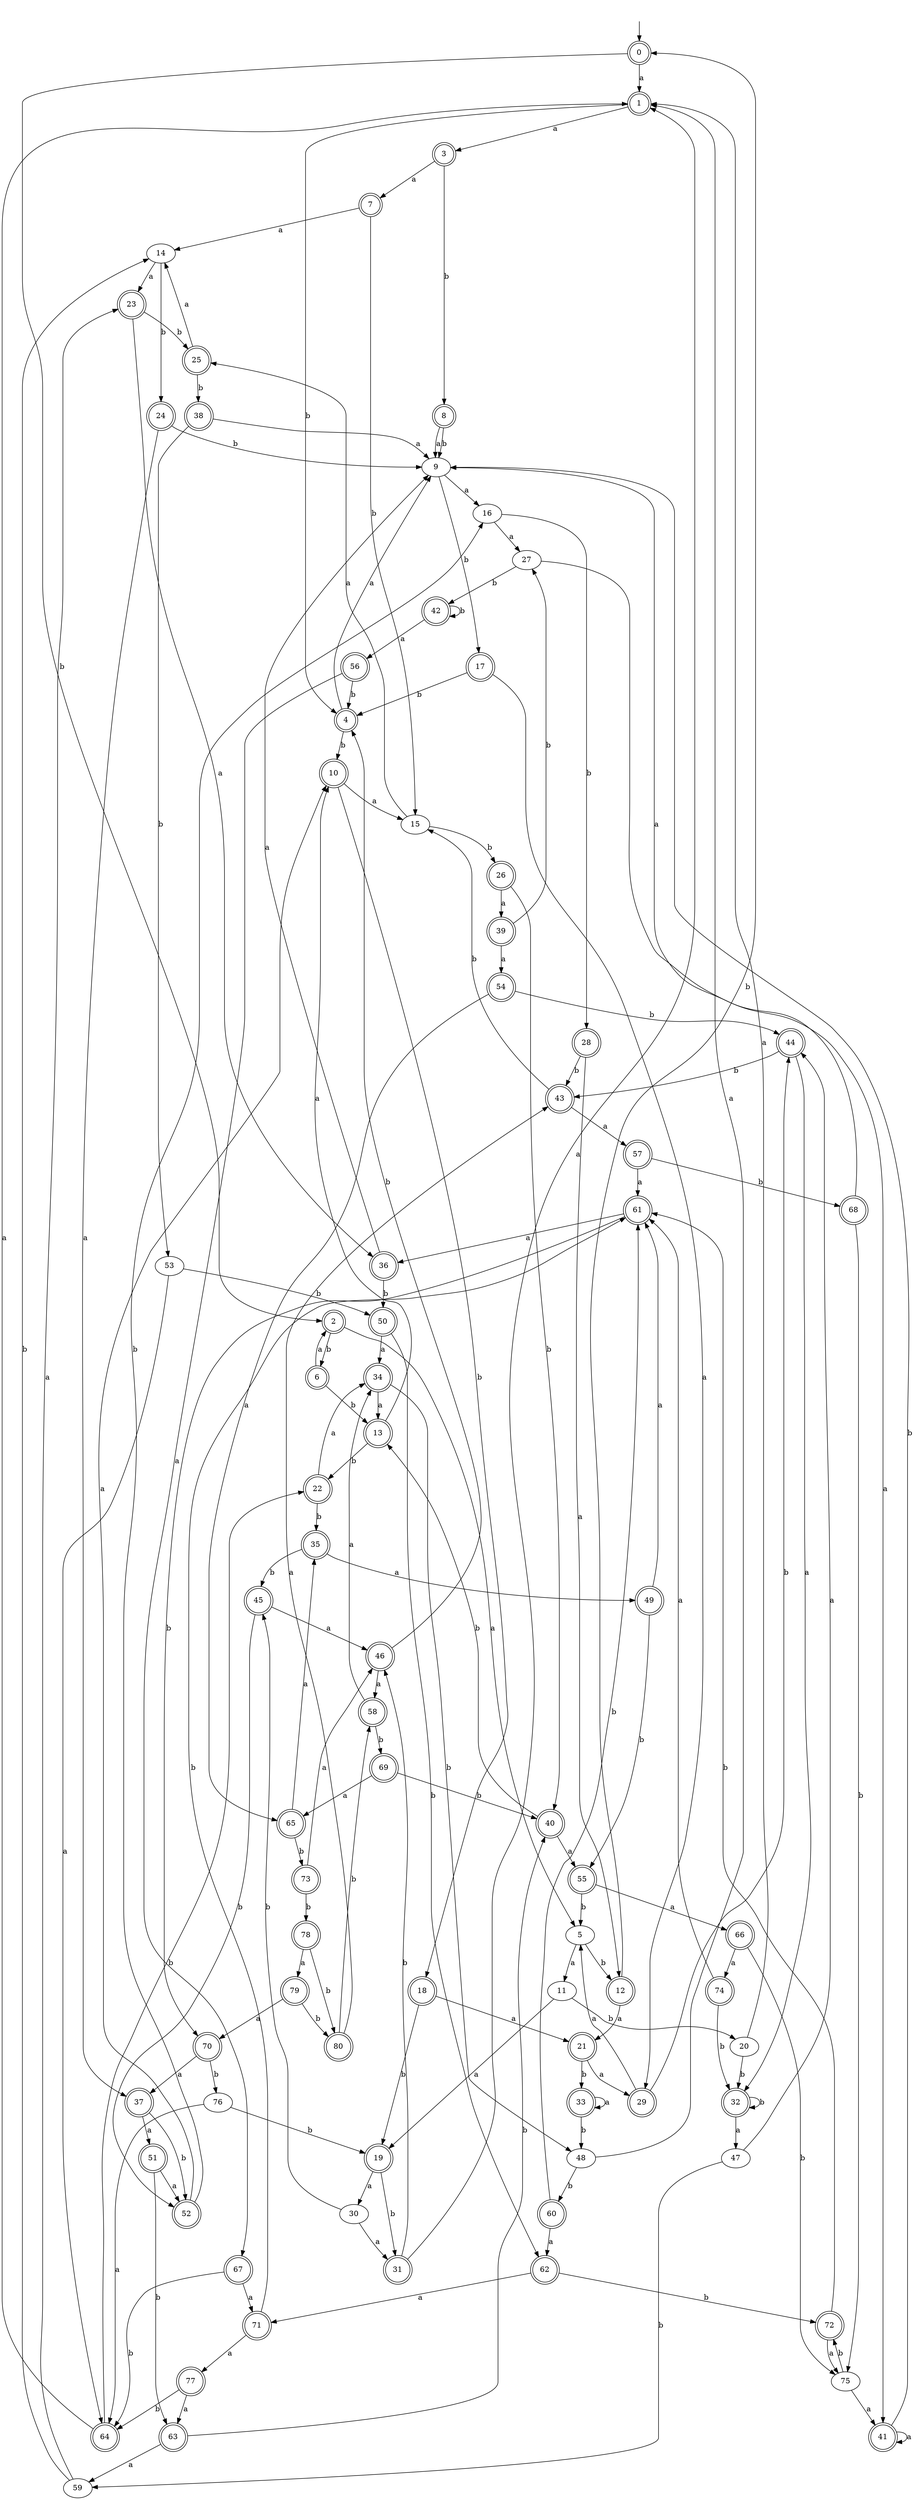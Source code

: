 digraph RandomDFA {
  __start0 [label="", shape=none];
  __start0 -> 0 [label=""];
  0 [shape=circle] [shape=doublecircle]
  0 -> 1 [label="a"]
  0 -> 2 [label="b"]
  1 [shape=doublecircle]
  1 -> 3 [label="a"]
  1 -> 4 [label="b"]
  2 [shape=doublecircle]
  2 -> 5 [label="a"]
  2 -> 6 [label="b"]
  3 [shape=doublecircle]
  3 -> 7 [label="a"]
  3 -> 8 [label="b"]
  4 [shape=doublecircle]
  4 -> 9 [label="a"]
  4 -> 10 [label="b"]
  5
  5 -> 11 [label="a"]
  5 -> 12 [label="b"]
  6 [shape=doublecircle]
  6 -> 2 [label="a"]
  6 -> 13 [label="b"]
  7 [shape=doublecircle]
  7 -> 14 [label="a"]
  7 -> 15 [label="b"]
  8 [shape=doublecircle]
  8 -> 9 [label="a"]
  8 -> 9 [label="b"]
  9
  9 -> 16 [label="a"]
  9 -> 17 [label="b"]
  10 [shape=doublecircle]
  10 -> 15 [label="a"]
  10 -> 18 [label="b"]
  11
  11 -> 19 [label="a"]
  11 -> 20 [label="b"]
  12 [shape=doublecircle]
  12 -> 21 [label="a"]
  12 -> 0 [label="b"]
  13 [shape=doublecircle]
  13 -> 10 [label="a"]
  13 -> 22 [label="b"]
  14
  14 -> 23 [label="a"]
  14 -> 24 [label="b"]
  15
  15 -> 25 [label="a"]
  15 -> 26 [label="b"]
  16
  16 -> 27 [label="a"]
  16 -> 28 [label="b"]
  17 [shape=doublecircle]
  17 -> 29 [label="a"]
  17 -> 4 [label="b"]
  18 [shape=doublecircle]
  18 -> 21 [label="a"]
  18 -> 19 [label="b"]
  19 [shape=doublecircle]
  19 -> 30 [label="a"]
  19 -> 31 [label="b"]
  20
  20 -> 1 [label="a"]
  20 -> 32 [label="b"]
  21 [shape=doublecircle]
  21 -> 29 [label="a"]
  21 -> 33 [label="b"]
  22 [shape=doublecircle]
  22 -> 34 [label="a"]
  22 -> 35 [label="b"]
  23 [shape=doublecircle]
  23 -> 36 [label="a"]
  23 -> 25 [label="b"]
  24 [shape=doublecircle]
  24 -> 37 [label="a"]
  24 -> 9 [label="b"]
  25 [shape=doublecircle]
  25 -> 14 [label="a"]
  25 -> 38 [label="b"]
  26 [shape=doublecircle]
  26 -> 39 [label="a"]
  26 -> 40 [label="b"]
  27
  27 -> 41 [label="a"]
  27 -> 42 [label="b"]
  28 [shape=doublecircle]
  28 -> 12 [label="a"]
  28 -> 43 [label="b"]
  29 [shape=doublecircle]
  29 -> 5 [label="a"]
  29 -> 44 [label="b"]
  30
  30 -> 31 [label="a"]
  30 -> 45 [label="b"]
  31 [shape=doublecircle]
  31 -> 1 [label="a"]
  31 -> 46 [label="b"]
  32 [shape=doublecircle]
  32 -> 47 [label="a"]
  32 -> 32 [label="b"]
  33 [shape=doublecircle]
  33 -> 33 [label="a"]
  33 -> 48 [label="b"]
  34 [shape=doublecircle]
  34 -> 13 [label="a"]
  34 -> 48 [label="b"]
  35 [shape=doublecircle]
  35 -> 49 [label="a"]
  35 -> 45 [label="b"]
  36 [shape=doublecircle]
  36 -> 9 [label="a"]
  36 -> 50 [label="b"]
  37 [shape=doublecircle]
  37 -> 51 [label="a"]
  37 -> 52 [label="b"]
  38 [shape=doublecircle]
  38 -> 9 [label="a"]
  38 -> 53 [label="b"]
  39 [shape=doublecircle]
  39 -> 54 [label="a"]
  39 -> 27 [label="b"]
  40 [shape=doublecircle]
  40 -> 55 [label="a"]
  40 -> 13 [label="b"]
  41 [shape=doublecircle]
  41 -> 41 [label="a"]
  41 -> 9 [label="b"]
  42 [shape=doublecircle]
  42 -> 56 [label="a"]
  42 -> 42 [label="b"]
  43 [shape=doublecircle]
  43 -> 57 [label="a"]
  43 -> 15 [label="b"]
  44 [shape=doublecircle]
  44 -> 32 [label="a"]
  44 -> 43 [label="b"]
  45 [shape=doublecircle]
  45 -> 46 [label="a"]
  45 -> 52 [label="b"]
  46 [shape=doublecircle]
  46 -> 58 [label="a"]
  46 -> 4 [label="b"]
  47
  47 -> 44 [label="a"]
  47 -> 59 [label="b"]
  48
  48 -> 1 [label="a"]
  48 -> 60 [label="b"]
  49 [shape=doublecircle]
  49 -> 61 [label="a"]
  49 -> 55 [label="b"]
  50 [shape=doublecircle]
  50 -> 34 [label="a"]
  50 -> 62 [label="b"]
  51 [shape=doublecircle]
  51 -> 52 [label="a"]
  51 -> 63 [label="b"]
  52 [shape=doublecircle]
  52 -> 10 [label="a"]
  52 -> 16 [label="b"]
  53
  53 -> 64 [label="a"]
  53 -> 50 [label="b"]
  54 [shape=doublecircle]
  54 -> 65 [label="a"]
  54 -> 44 [label="b"]
  55 [shape=doublecircle]
  55 -> 66 [label="a"]
  55 -> 5 [label="b"]
  56 [shape=doublecircle]
  56 -> 67 [label="a"]
  56 -> 4 [label="b"]
  57 [shape=doublecircle]
  57 -> 61 [label="a"]
  57 -> 68 [label="b"]
  58 [shape=doublecircle]
  58 -> 34 [label="a"]
  58 -> 69 [label="b"]
  59
  59 -> 23 [label="a"]
  59 -> 14 [label="b"]
  60 [shape=doublecircle]
  60 -> 62 [label="a"]
  60 -> 61 [label="b"]
  61 [shape=doublecircle]
  61 -> 36 [label="a"]
  61 -> 70 [label="b"]
  62 [shape=doublecircle]
  62 -> 71 [label="a"]
  62 -> 72 [label="b"]
  63 [shape=doublecircle]
  63 -> 59 [label="a"]
  63 -> 40 [label="b"]
  64 [shape=doublecircle]
  64 -> 1 [label="a"]
  64 -> 22 [label="b"]
  65 [shape=doublecircle]
  65 -> 35 [label="a"]
  65 -> 73 [label="b"]
  66 [shape=doublecircle]
  66 -> 74 [label="a"]
  66 -> 75 [label="b"]
  67 [shape=doublecircle]
  67 -> 71 [label="a"]
  67 -> 64 [label="b"]
  68 [shape=doublecircle]
  68 -> 9 [label="a"]
  68 -> 75 [label="b"]
  69 [shape=doublecircle]
  69 -> 65 [label="a"]
  69 -> 40 [label="b"]
  70 [shape=doublecircle]
  70 -> 37 [label="a"]
  70 -> 76 [label="b"]
  71 [shape=doublecircle]
  71 -> 77 [label="a"]
  71 -> 61 [label="b"]
  72 [shape=doublecircle]
  72 -> 75 [label="a"]
  72 -> 61 [label="b"]
  73 [shape=doublecircle]
  73 -> 46 [label="a"]
  73 -> 78 [label="b"]
  74 [shape=doublecircle]
  74 -> 61 [label="a"]
  74 -> 32 [label="b"]
  75
  75 -> 41 [label="a"]
  75 -> 72 [label="b"]
  76
  76 -> 64 [label="a"]
  76 -> 19 [label="b"]
  77 [shape=doublecircle]
  77 -> 63 [label="a"]
  77 -> 64 [label="b"]
  78 [shape=doublecircle]
  78 -> 79 [label="a"]
  78 -> 80 [label="b"]
  79 [shape=doublecircle]
  79 -> 70 [label="a"]
  79 -> 80 [label="b"]
  80 [shape=doublecircle]
  80 -> 43 [label="a"]
  80 -> 58 [label="b"]
}
